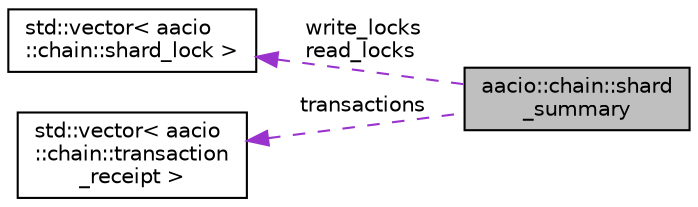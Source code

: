 digraph "aacio::chain::shard_summary"
{
  edge [fontname="Helvetica",fontsize="10",labelfontname="Helvetica",labelfontsize="10"];
  node [fontname="Helvetica",fontsize="10",shape=record];
  rankdir="LR";
  Node1 [label="aacio::chain::shard\l_summary",height=0.2,width=0.4,color="black", fillcolor="grey75", style="filled", fontcolor="black"];
  Node2 -> Node1 [dir="back",color="darkorchid3",fontsize="10",style="dashed",label=" write_locks\nread_locks" ,fontname="Helvetica"];
  Node2 [label="std::vector\< aacio\l::chain::shard_lock \>",height=0.2,width=0.4,color="black", fillcolor="white", style="filled",URL="$classstd_1_1vector.html"];
  Node3 -> Node1 [dir="back",color="darkorchid3",fontsize="10",style="dashed",label=" transactions" ,fontname="Helvetica"];
  Node3 [label="std::vector\< aacio\l::chain::transaction\l_receipt \>",height=0.2,width=0.4,color="black", fillcolor="white", style="filled",URL="$classstd_1_1vector.html"];
}
